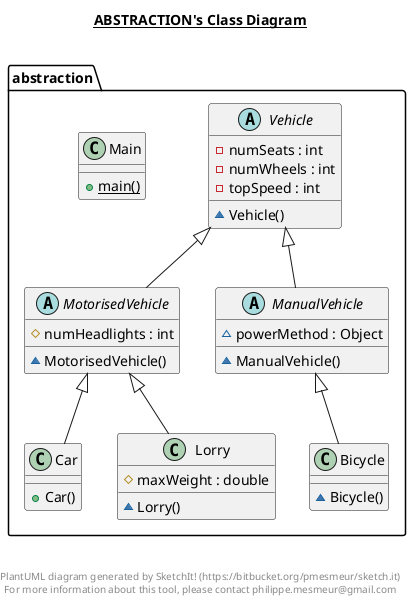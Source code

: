 @startuml

title __ABSTRACTION's Class Diagram__\n

  namespace abstraction {
    class abstraction.Bicycle {
        ~ Bicycle()
    }
  }
  

  namespace abstraction {
    class abstraction.Car {
        + Car()
    }
  }
  

  namespace abstraction {
    class abstraction.Lorry {
        # maxWeight : double
        ~ Lorry()
    }
  }
  

  namespace abstraction {
    class abstraction.Main {
        {static} + main()
    }
  }
  

  namespace abstraction {
    abstract class abstraction.ManualVehicle {
        ~ powerMethod : Object
        ~ ManualVehicle()
    }
  }
  

  namespace abstraction {
    abstract class abstraction.MotorisedVehicle {
        # numHeadlights : int
        ~ MotorisedVehicle()
    }
  }
  

  namespace abstraction {
    abstract class abstraction.Vehicle {
        - numSeats : int
        - numWheels : int
        - topSpeed : int
        ~ Vehicle()
    }
  }
  

  abstraction.Bicycle -up-|> abstraction.ManualVehicle
  abstraction.Car -up-|> abstraction.MotorisedVehicle
  abstraction.Lorry -up-|> abstraction.MotorisedVehicle
  abstraction.ManualVehicle -up-|> abstraction.Vehicle
  abstraction.MotorisedVehicle -up-|> abstraction.Vehicle


right footer


PlantUML diagram generated by SketchIt! (https://bitbucket.org/pmesmeur/sketch.it)
For more information about this tool, please contact philippe.mesmeur@gmail.com
endfooter

@enduml
